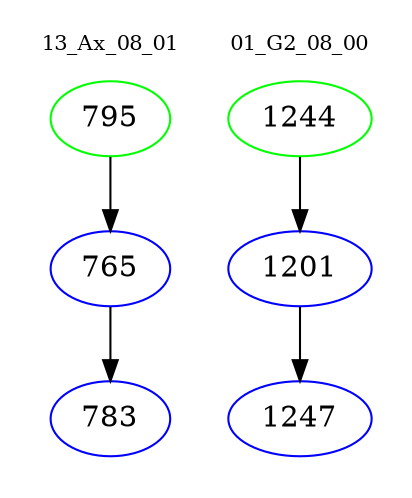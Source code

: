 digraph{
subgraph cluster_0 {
color = white
label = "13_Ax_08_01";
fontsize=10;
T0_795 [label="795", color="green"]
T0_795 -> T0_765 [color="black"]
T0_765 [label="765", color="blue"]
T0_765 -> T0_783 [color="black"]
T0_783 [label="783", color="blue"]
}
subgraph cluster_1 {
color = white
label = "01_G2_08_00";
fontsize=10;
T1_1244 [label="1244", color="green"]
T1_1244 -> T1_1201 [color="black"]
T1_1201 [label="1201", color="blue"]
T1_1201 -> T1_1247 [color="black"]
T1_1247 [label="1247", color="blue"]
}
}
